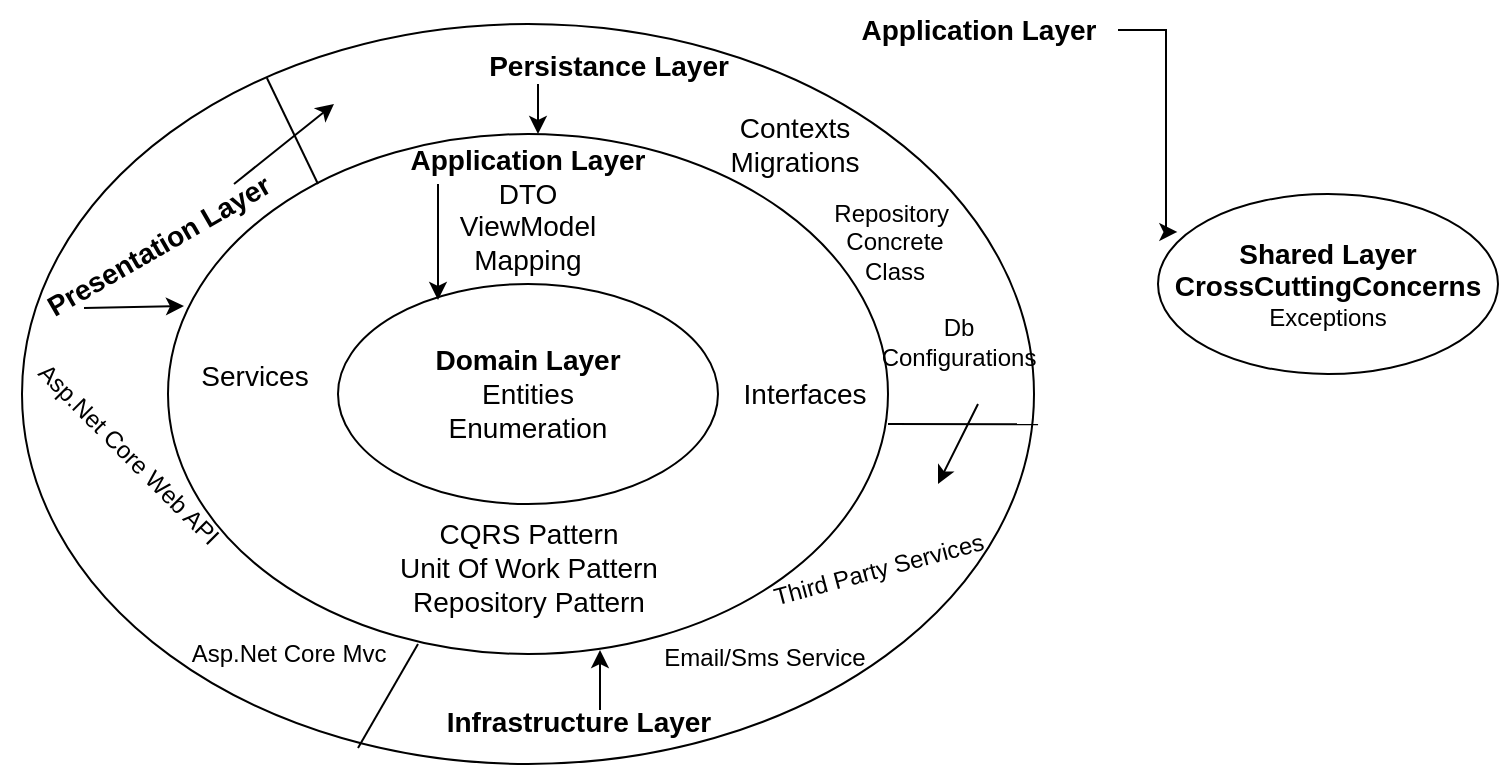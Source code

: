 <mxfile version="23.1.2" type="github">
  <diagram name="Sayfa -1" id="txMzuF0gE1sM2IClxc4G">
    <mxGraphModel dx="875" dy="471" grid="1" gridSize="10" guides="1" tooltips="1" connect="1" arrows="1" fold="1" page="1" pageScale="1" pageWidth="827" pageHeight="1169" math="0" shadow="0">
      <root>
        <mxCell id="0" />
        <mxCell id="1" parent="0" />
        <mxCell id="OEBjYFprtk1CcfuWe46--1" value="&lt;div style=&quot;&quot;&gt;&lt;b style=&quot;font-size: 14px; background-color: initial;&quot;&gt;Domain Layer&lt;/b&gt;&lt;/div&gt;&lt;div style=&quot;&quot;&gt;&lt;span style=&quot;font-size: 14px; background-color: initial;&quot;&gt;Entities&lt;/span&gt;&lt;/div&gt;&lt;div style=&quot;&quot;&gt;&lt;span style=&quot;font-size: 14px; background-color: initial;&quot;&gt;Enumeration&lt;/span&gt;&lt;/div&gt;" style="ellipse;whiteSpace=wrap;html=1;align=center;" parent="1" vertex="1">
          <mxGeometry x="280" y="160" width="190" height="110" as="geometry" />
        </mxCell>
        <mxCell id="OEBjYFprtk1CcfuWe46--2" value="&lt;font style=&quot;font-size: 14px;&quot;&gt;&lt;b&gt;Application Layer&lt;/b&gt;&lt;br&gt;DTO&lt;br&gt;ViewModel&lt;br&gt;Mapping&lt;br&gt;&lt;/font&gt;" style="ellipse;fillColor=none;align=center;labelPosition=center;verticalLabelPosition=top;verticalAlign=bottom;whiteSpace=wrap;html=1;spacingBottom=-74;" parent="1" vertex="1">
          <mxGeometry x="195" y="85" width="360" height="260" as="geometry" />
        </mxCell>
        <mxCell id="OEBjYFprtk1CcfuWe46--3" value="&lt;font style=&quot;font-size: 14px;&quot;&gt;CQRS Pattern&lt;br&gt;Unit Of Work Pattern&lt;br&gt;Repository Pattern&lt;br&gt;&lt;/font&gt;" style="text;html=1;align=center;verticalAlign=middle;resizable=0;points=[];autosize=1;strokeColor=none;fillColor=none;" parent="1" vertex="1">
          <mxGeometry x="300" y="272" width="150" height="60" as="geometry" />
        </mxCell>
        <mxCell id="OEBjYFprtk1CcfuWe46--5" value="&lt;font style=&quot;font-size: 14px;&quot;&gt;Interfaces&lt;/font&gt;" style="text;html=1;align=center;verticalAlign=middle;resizable=0;points=[];autosize=1;strokeColor=none;fillColor=none;" parent="1" vertex="1">
          <mxGeometry x="473" y="200" width="80" height="30" as="geometry" />
        </mxCell>
        <mxCell id="OEBjYFprtk1CcfuWe46--6" value="&lt;font style=&quot;font-size: 14px;&quot;&gt;Services&lt;/font&gt;" style="text;html=1;align=center;verticalAlign=middle;resizable=0;points=[];autosize=1;strokeColor=none;fillColor=none;" parent="1" vertex="1">
          <mxGeometry x="198" y="191" width="80" height="30" as="geometry" />
        </mxCell>
        <mxCell id="OEBjYFprtk1CcfuWe46--8" value="" style="endArrow=classic;html=1;rounded=0;" parent="1" edge="1">
          <mxGeometry width="50" height="50" relative="1" as="geometry">
            <mxPoint x="330" y="110" as="sourcePoint" />
            <mxPoint x="330" y="168" as="targetPoint" />
          </mxGeometry>
        </mxCell>
        <mxCell id="OEBjYFprtk1CcfuWe46--9" value="" style="ellipse;whiteSpace=wrap;html=1;fillColor=none;" parent="1" vertex="1">
          <mxGeometry x="122" y="30" width="506" height="370" as="geometry" />
        </mxCell>
        <mxCell id="OEBjYFprtk1CcfuWe46--10" value="&lt;font style=&quot;font-size: 14px;&quot;&gt;&lt;b&gt;Persistance Layer&lt;/b&gt;&lt;/font&gt;" style="text;html=1;align=center;verticalAlign=middle;resizable=0;points=[];autosize=1;strokeColor=none;fillColor=none;" parent="1" vertex="1">
          <mxGeometry x="345" y="36" width="140" height="30" as="geometry" />
        </mxCell>
        <mxCell id="OEBjYFprtk1CcfuWe46--11" value="" style="endArrow=none;html=1;rounded=0;entryX=0.242;entryY=0.073;entryDx=0;entryDy=0;entryPerimeter=0;" parent="1" target="OEBjYFprtk1CcfuWe46--9" edge="1">
          <mxGeometry width="50" height="50" relative="1" as="geometry">
            <mxPoint x="270" y="110" as="sourcePoint" />
            <mxPoint x="240" y="50" as="targetPoint" />
          </mxGeometry>
        </mxCell>
        <mxCell id="OEBjYFprtk1CcfuWe46--12" value="" style="endArrow=none;html=1;rounded=0;entryX=1.004;entryY=0.541;entryDx=0;entryDy=0;entryPerimeter=0;" parent="1" target="OEBjYFprtk1CcfuWe46--9" edge="1">
          <mxGeometry width="50" height="50" relative="1" as="geometry">
            <mxPoint x="555" y="230" as="sourcePoint" />
            <mxPoint x="623" y="230" as="targetPoint" />
          </mxGeometry>
        </mxCell>
        <mxCell id="OEBjYFprtk1CcfuWe46--13" value="" style="endArrow=none;html=1;rounded=0;" parent="1" edge="1">
          <mxGeometry width="50" height="50" relative="1" as="geometry">
            <mxPoint x="290" y="392" as="sourcePoint" />
            <mxPoint x="320" y="340" as="targetPoint" />
          </mxGeometry>
        </mxCell>
        <mxCell id="OEBjYFprtk1CcfuWe46--15" value="&lt;font style=&quot;&quot;&gt;&lt;font style=&quot;font-size: 14px;&quot;&gt;Contexts&lt;br&gt;Migrations&lt;/font&gt;&lt;br&gt;&lt;/font&gt;" style="text;html=1;align=center;verticalAlign=middle;resizable=0;points=[];autosize=1;strokeColor=none;fillColor=none;" parent="1" vertex="1">
          <mxGeometry x="463" y="65" width="90" height="50" as="geometry" />
        </mxCell>
        <mxCell id="OEBjYFprtk1CcfuWe46--16" value="Repository&amp;nbsp;&lt;br&gt;Concrete&lt;br&gt;Class" style="text;html=1;align=center;verticalAlign=middle;resizable=0;points=[];autosize=1;strokeColor=none;fillColor=none;" parent="1" vertex="1">
          <mxGeometry x="518" y="109" width="80" height="60" as="geometry" />
        </mxCell>
        <mxCell id="OEBjYFprtk1CcfuWe46--17" value="Db&lt;br&gt;Configurations" style="text;html=1;align=center;verticalAlign=middle;resizable=0;points=[];autosize=1;strokeColor=none;fillColor=none;" parent="1" vertex="1">
          <mxGeometry x="540" y="169" width="100" height="40" as="geometry" />
        </mxCell>
        <mxCell id="OEBjYFprtk1CcfuWe46--18" value="" style="endArrow=classic;html=1;rounded=0;" parent="1" edge="1">
          <mxGeometry width="50" height="50" relative="1" as="geometry">
            <mxPoint x="380" y="60" as="sourcePoint" />
            <mxPoint x="380" y="85" as="targetPoint" />
          </mxGeometry>
        </mxCell>
        <mxCell id="OEBjYFprtk1CcfuWe46--19" value="&lt;b&gt;&lt;font style=&quot;font-size: 14px;&quot;&gt;Infrastructure Layer&lt;/font&gt;&lt;/b&gt;" style="text;html=1;align=center;verticalAlign=middle;resizable=0;points=[];autosize=1;strokeColor=none;fillColor=none;" parent="1" vertex="1">
          <mxGeometry x="320" y="364" width="160" height="30" as="geometry" />
        </mxCell>
        <mxCell id="OEBjYFprtk1CcfuWe46--20" value="" style="endArrow=classic;html=1;rounded=0;" parent="1" edge="1">
          <mxGeometry width="50" height="50" relative="1" as="geometry">
            <mxPoint x="411" y="373" as="sourcePoint" />
            <mxPoint x="411" y="343" as="targetPoint" />
          </mxGeometry>
        </mxCell>
        <mxCell id="OEBjYFprtk1CcfuWe46--21" value="&lt;font style=&quot;font-size: 14px;&quot;&gt;&lt;b&gt;Presentation Layer&lt;/b&gt;&lt;/font&gt;" style="text;html=1;align=center;verticalAlign=middle;resizable=0;points=[];autosize=1;strokeColor=none;fillColor=none;rotation=-30;" parent="1" vertex="1">
          <mxGeometry x="115" y="126" width="150" height="30" as="geometry" />
        </mxCell>
        <mxCell id="OEBjYFprtk1CcfuWe46--22" value="" style="endArrow=classic;html=1;rounded=0;" parent="1" edge="1">
          <mxGeometry width="50" height="50" relative="1" as="geometry">
            <mxPoint x="153" y="172" as="sourcePoint" />
            <mxPoint x="203" y="171" as="targetPoint" />
          </mxGeometry>
        </mxCell>
        <mxCell id="OEBjYFprtk1CcfuWe46--23" value="&lt;font style=&quot;font-size: 12px;&quot;&gt;Email/Sms Service&lt;/font&gt;" style="text;html=1;align=center;verticalAlign=middle;resizable=0;points=[];autosize=1;strokeColor=none;fillColor=none;rotation=0;" parent="1" vertex="1">
          <mxGeometry x="433" y="332" width="120" height="30" as="geometry" />
        </mxCell>
        <mxCell id="OEBjYFprtk1CcfuWe46--24" value="Third Party Services" style="text;html=1;align=center;verticalAlign=middle;resizable=0;points=[];autosize=1;strokeColor=none;fillColor=none;rotation=-15;" parent="1" vertex="1">
          <mxGeometry x="485" y="288" width="130" height="30" as="geometry" />
        </mxCell>
        <mxCell id="OEBjYFprtk1CcfuWe46--25" value="Asp.Net Core Web API" style="text;html=1;align=center;verticalAlign=middle;resizable=0;points=[];autosize=1;strokeColor=none;fillColor=none;rotation=45;" parent="1" vertex="1">
          <mxGeometry x="100" y="230" width="150" height="30" as="geometry" />
        </mxCell>
        <mxCell id="OEBjYFprtk1CcfuWe46--26" value="Asp.Net Core Mvc" style="text;html=1;align=center;verticalAlign=middle;resizable=0;points=[];autosize=1;strokeColor=none;fillColor=none;" parent="1" vertex="1">
          <mxGeometry x="195" y="330" width="120" height="30" as="geometry" />
        </mxCell>
        <mxCell id="Lyy2nl0Dpm70BrwBcjZR-1" value="" style="endArrow=classic;html=1;rounded=0;" parent="1" edge="1">
          <mxGeometry width="50" height="50" relative="1" as="geometry">
            <mxPoint x="228" y="110" as="sourcePoint" />
            <mxPoint x="278" y="70" as="targetPoint" />
          </mxGeometry>
        </mxCell>
        <mxCell id="Lyy2nl0Dpm70BrwBcjZR-2" value="" style="endArrow=classic;html=1;rounded=0;" parent="1" edge="1">
          <mxGeometry width="50" height="50" relative="1" as="geometry">
            <mxPoint x="600" y="220" as="sourcePoint" />
            <mxPoint x="580" y="260" as="targetPoint" />
            <Array as="points">
              <mxPoint x="595" y="230" />
            </Array>
          </mxGeometry>
        </mxCell>
        <mxCell id="afa0bzbX5hTnjOB2nq9W-3" value="&lt;font style=&quot;&quot;&gt;&lt;span style=&quot;font-weight: bold; font-size: 14px;&quot;&gt;Shared Layer&lt;br&gt;CrossCuttingConcerns&lt;/span&gt;&lt;br&gt;&lt;font style=&quot;font-size: 12px;&quot;&gt;Exceptions&lt;/font&gt;&lt;br&gt;&lt;/font&gt;" style="ellipse;whiteSpace=wrap;html=1;align=center;newEdgeStyle={&quot;edgeStyle&quot;:&quot;entityRelationEdgeStyle&quot;,&quot;startArrow&quot;:&quot;none&quot;,&quot;endArrow&quot;:&quot;none&quot;,&quot;segment&quot;:10,&quot;curved&quot;:1,&quot;sourcePerimeterSpacing&quot;:0,&quot;targetPerimeterSpacing&quot;:0};treeFolding=1;treeMoving=1;" vertex="1" parent="1">
          <mxGeometry x="690" y="115" width="170" height="90" as="geometry" />
        </mxCell>
        <mxCell id="afa0bzbX5hTnjOB2nq9W-8" value="&lt;font style=&quot;font-size: 14px;&quot;&gt;&lt;b&gt;Application Layer&lt;/b&gt;&lt;/font&gt;" style="text;html=1;align=center;verticalAlign=middle;resizable=0;points=[];autosize=1;strokeColor=none;fillColor=none;" vertex="1" parent="1">
          <mxGeometry x="530" y="18" width="140" height="30" as="geometry" />
        </mxCell>
        <mxCell id="afa0bzbX5hTnjOB2nq9W-9" style="edgeStyle=orthogonalEdgeStyle;rounded=0;orthogonalLoop=1;jettySize=auto;html=1;entryX=0.057;entryY=0.211;entryDx=0;entryDy=0;entryPerimeter=0;" edge="1" parent="1" source="afa0bzbX5hTnjOB2nq9W-8" target="afa0bzbX5hTnjOB2nq9W-3">
          <mxGeometry relative="1" as="geometry">
            <mxPoint x="790" y="30" as="targetPoint" />
            <Array as="points">
              <mxPoint x="694" y="33" />
              <mxPoint x="694" y="134" />
            </Array>
          </mxGeometry>
        </mxCell>
      </root>
    </mxGraphModel>
  </diagram>
</mxfile>
